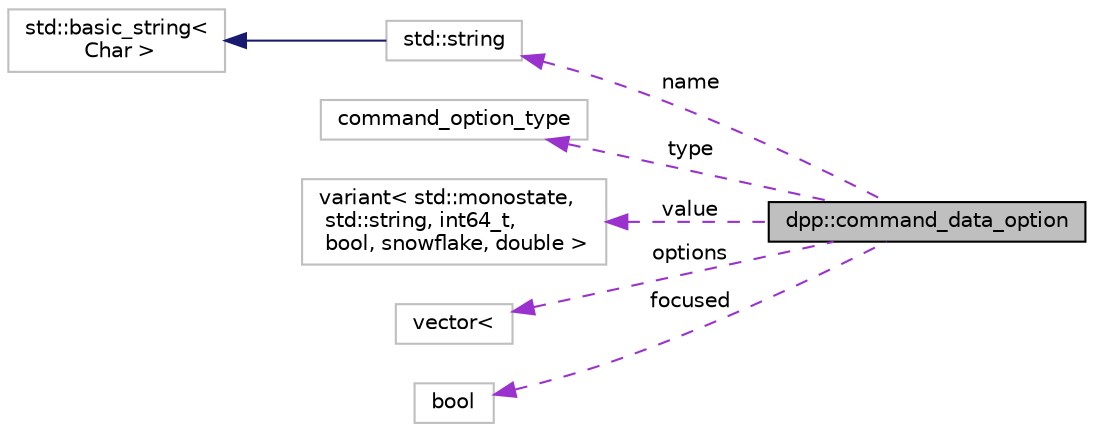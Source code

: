 digraph "dpp::command_data_option"
{
 // INTERACTIVE_SVG=YES
 // LATEX_PDF_SIZE
  bgcolor="transparent";
  edge [fontname="Helvetica",fontsize="10",labelfontname="Helvetica",labelfontsize="10"];
  node [fontname="Helvetica",fontsize="10",shape=record];
  rankdir="LR";
  Node1 [label="dpp::command_data_option",height=0.2,width=0.4,color="black", fillcolor="grey75", style="filled", fontcolor="black",tooltip="Values in the command interaction. These are the values specified by the user when actually issuing t..."];
  Node2 -> Node1 [dir="back",color="darkorchid3",fontsize="10",style="dashed",label=" name" ,fontname="Helvetica"];
  Node2 [label="std::string",height=0.2,width=0.4,color="grey75",tooltip=" "];
  Node3 -> Node2 [dir="back",color="midnightblue",fontsize="10",style="solid",fontname="Helvetica"];
  Node3 [label="std::basic_string\<\l Char \>",height=0.2,width=0.4,color="grey75",tooltip=" "];
  Node4 -> Node1 [dir="back",color="darkorchid3",fontsize="10",style="dashed",label=" type" ,fontname="Helvetica"];
  Node4 [label="command_option_type",height=0.2,width=0.4,color="grey75",tooltip=" "];
  Node5 -> Node1 [dir="back",color="darkorchid3",fontsize="10",style="dashed",label=" value" ,fontname="Helvetica"];
  Node5 [label="variant\< std::monostate,\l std::string, int64_t,\l bool, snowflake, double \>",height=0.2,width=0.4,color="grey75",tooltip=" "];
  Node6 -> Node1 [dir="back",color="darkorchid3",fontsize="10",style="dashed",label=" options" ,fontname="Helvetica"];
  Node6 [label="vector\<",height=0.2,width=0.4,color="grey75",tooltip=" "];
  Node7 -> Node1 [dir="back",color="darkorchid3",fontsize="10",style="dashed",label=" focused" ,fontname="Helvetica"];
  Node7 [label="bool",height=0.2,width=0.4,color="grey75",tooltip=" "];
}
